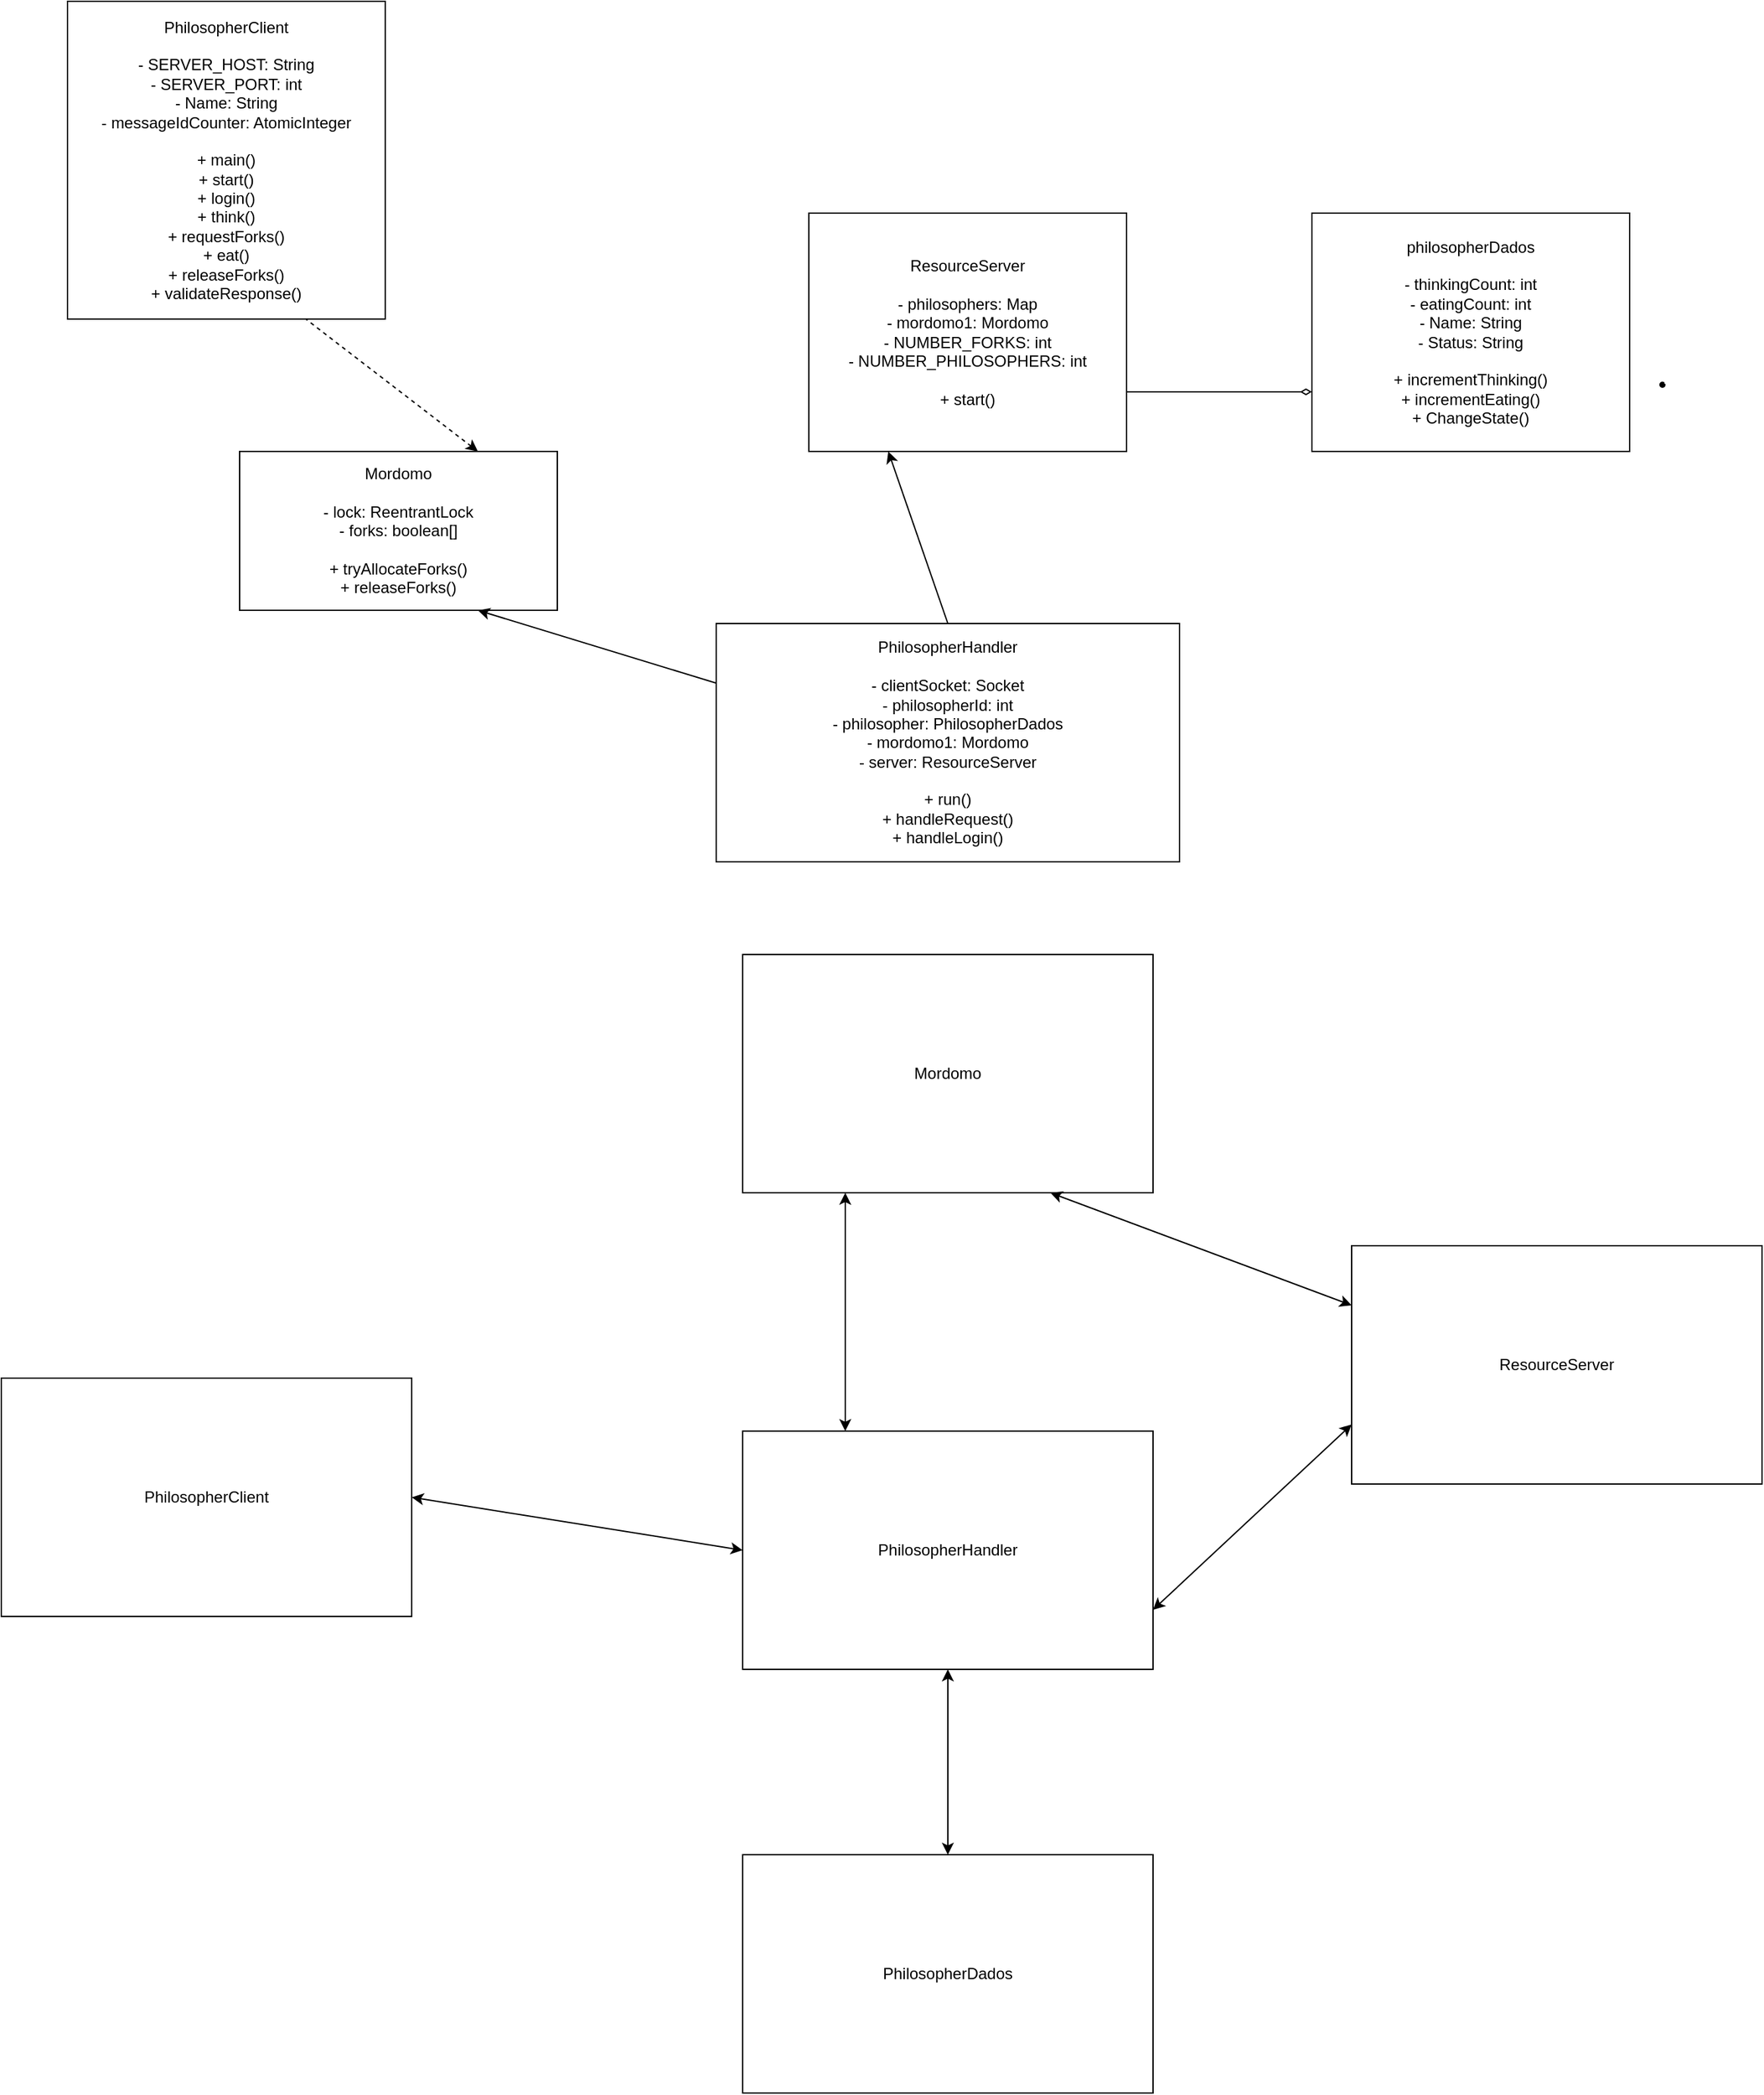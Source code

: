 <mxfile>
    <diagram name="Class Diagram" id="P8TnRnfwK6Q5_NeXzWug">
        <mxGraphModel dx="3625" dy="940" grid="1" gridSize="10" guides="1" tooltips="1" connect="1" arrows="1" fold="1" page="1" pageScale="1" pageWidth="800" pageHeight="600" math="0" shadow="0">
            <root>
                <mxCell id="0"/>
                <mxCell id="1" parent="0"/>
                <mxCell id="2" value="PhilosopherClient&#10;&#10;- SERVER_HOST: String&#10;- SERVER_PORT: int&#10;- Name: String&#10;- messageIdCounter: AtomicInteger&#10;&#10;+ main()&#10;+ start()&#10;+ login()&#10;+ think()&#10;+ requestForks()&#10;+ eat()&#10;+ releaseForks()&#10;+ validateResponse()" style="shape=rectangle;whiteSpace=wrap;html=1;" parent="1" vertex="1">
                    <mxGeometry x="-790" y="40" width="240" height="240" as="geometry"/>
                </mxCell>
                <mxCell id="3" value="philosopherDados&#10;&#10;- thinkingCount: int&#10;- eatingCount: int&#10;- Name: String&#10;- Status: String&#10;&#10;+ incrementThinking()&#10;+ incrementEating()&#10;+ ChangeState()" style="shape=rectangle;whiteSpace=wrap;html=1;" parent="1" vertex="1">
                    <mxGeometry x="150" y="200" width="240" height="180" as="geometry"/>
                </mxCell>
                <mxCell id="4" value="Mordomo&#10;&#10;- lock: ReentrantLock&#10;- forks: boolean[]&#10;&#10;+ tryAllocateForks()&#10;+ releaseForks()" style="shape=rectangle;whiteSpace=wrap;html=1;" parent="1" vertex="1">
                    <mxGeometry x="-660" y="380" width="240" height="120" as="geometry"/>
                </mxCell>
                <mxCell id="5" value="ResourceServer&#10;&#10;- philosophers: Map&lt;int, philosopherDados&gt;&#10;- mordomo1: Mordomo&#10;- NUMBER_FORKS: int&#10;- NUMBER_PHILOSOPHERS: int&#10;&#10;+ start()" style="shape=rectangle;whiteSpace=wrap;html=1;" parent="1" vertex="1">
                    <mxGeometry x="-230" y="200" width="240" height="180" as="geometry"/>
                </mxCell>
                <mxCell id="9" value="PhilosopherHandler&lt;br&gt;&lt;br&gt;&lt;span class=&quot;hljs-deletion&quot;&gt;- clientSocket: Socket&lt;/span&gt;&lt;br&gt;&lt;span class=&quot;hljs-deletion&quot;&gt;- philosopherId: int&lt;/span&gt;&lt;br&gt;&lt;span class=&quot;hljs-deletion&quot;&gt;- philosopher: PhilosopherDados&lt;/span&gt;&lt;br&gt;&lt;span class=&quot;hljs-deletion&quot;&gt;- mordomo1: Mordomo&lt;/span&gt;&lt;br&gt;&lt;span class=&quot;hljs-deletion&quot;&gt;- server: ResourceServer&lt;br&gt;&lt;/span&gt;&lt;br&gt;+ run()&lt;br&gt;+ handleRequest()&lt;br&gt;+ handleLogin()" style="shape=rectangle;whiteSpace=wrap;html=1;" parent="1" vertex="1">
                    <mxGeometry x="-300" y="510" width="350" height="180" as="geometry"/>
                </mxCell>
                <mxCell id="10" value="" style="endArrow=classic;html=1;entryX=0.75;entryY=1;entryDx=0;entryDy=0;exitX=0;exitY=0.25;exitDx=0;exitDy=0;" parent="1" source="9" target="4" edge="1">
                    <mxGeometry width="50" height="50" relative="1" as="geometry">
                        <mxPoint x="510" y="440" as="sourcePoint"/>
                        <mxPoint x="560" y="390" as="targetPoint"/>
                    </mxGeometry>
                </mxCell>
                <mxCell id="11" value="" style="endArrow=classic;html=1;entryX=0.25;entryY=1;entryDx=0;entryDy=0;exitX=0.5;exitY=0;exitDx=0;exitDy=0;" parent="1" source="9" target="5" edge="1">
                    <mxGeometry width="50" height="50" relative="1" as="geometry">
                        <mxPoint x="370" y="585" as="sourcePoint"/>
                        <mxPoint x="290" y="480" as="targetPoint"/>
                    </mxGeometry>
                </mxCell>
                <mxCell id="12" value="" style="endArrow=none;dashed=1;html=1;exitX=0.75;exitY=0;exitDx=0;exitDy=0;entryX=0.75;entryY=1;entryDx=0;entryDy=0;startArrow=classic;startFill=1;" parent="1" source="4" target="2" edge="1">
                    <mxGeometry width="50" height="50" relative="1" as="geometry">
                        <mxPoint x="510" y="440" as="sourcePoint"/>
                        <mxPoint x="560" y="390" as="targetPoint"/>
                    </mxGeometry>
                </mxCell>
                <mxCell id="14" value="" style="endArrow=none;html=1;exitX=0;exitY=0.75;exitDx=0;exitDy=0;startArrow=diamondThin;startFill=0;entryX=1;entryY=0.75;entryDx=0;entryDy=0;" parent="1" source="3" target="5" edge="1">
                    <mxGeometry width="50" height="50" relative="1" as="geometry">
                        <mxPoint x="390" y="240" as="sourcePoint"/>
                        <mxPoint x="-170" y="200" as="targetPoint"/>
                    </mxGeometry>
                </mxCell>
                <mxCell id="15" value="" style="shape=stencil(fZJLbsMwDERPo+1AIvVdp+k9AsSphbp24Lj53L52taiZ1NpRFJ80JEfx7tIezo0ifZnG4bO55ePUKn5TRLlvmzFPc6R4r3h3GsbmYxy++2M5nw9L5RJ9DdflhXvhUoSzC0X6UTJs4ek3816ALvcrwGgNrQXhIgJvE2kGkgCiRnDbQDDQQQDJwVcAG8AkgJXKfwmyIC+/IERT0QQTRX1w1aZfh0TwodICWOqhiFRbQwI52QBSRb81INlAfUDegeXSDKzfro8eWuoxjCSAOfhz4Sl3XTHx+v7ZtXOqOJ73Pw==);lineShape=1;" parent="1" vertex="1">
                    <mxGeometry x="412.928" y="327.756" width="3.716" height="3.716" as="geometry"/>
                </mxCell>
                <mxCell id="19" value="ResourceServer" style="rounded=0;whiteSpace=wrap;html=1;" vertex="1" parent="1">
                    <mxGeometry x="180" y="980" width="310" height="180" as="geometry"/>
                </mxCell>
                <mxCell id="21" value="PhilosopherHandler" style="rounded=0;whiteSpace=wrap;html=1;" vertex="1" parent="1">
                    <mxGeometry x="-280" y="1120" width="310" height="180" as="geometry"/>
                </mxCell>
                <mxCell id="22" value="Mordomo" style="rounded=0;whiteSpace=wrap;html=1;" vertex="1" parent="1">
                    <mxGeometry x="-280" y="760" width="310" height="180" as="geometry"/>
                </mxCell>
                <mxCell id="23" value="PhilosopherClient" style="rounded=0;whiteSpace=wrap;html=1;" vertex="1" parent="1">
                    <mxGeometry x="-840" y="1080" width="310" height="180" as="geometry"/>
                </mxCell>
                <mxCell id="24" value="PhilosopherDados" style="rounded=0;whiteSpace=wrap;html=1;" vertex="1" parent="1">
                    <mxGeometry x="-280" y="1440" width="310" height="180" as="geometry"/>
                </mxCell>
                <mxCell id="25" value="" style="endArrow=classic;startArrow=classic;html=1;exitX=0.75;exitY=1;exitDx=0;exitDy=0;entryX=0;entryY=0.25;entryDx=0;entryDy=0;" edge="1" parent="1" source="22" target="19">
                    <mxGeometry width="50" height="50" relative="1" as="geometry">
                        <mxPoint x="370" y="1230" as="sourcePoint"/>
                        <mxPoint x="420" y="1180" as="targetPoint"/>
                    </mxGeometry>
                </mxCell>
                <mxCell id="26" value="" style="endArrow=classic;startArrow=classic;html=1;exitX=1;exitY=0.75;exitDx=0;exitDy=0;entryX=0;entryY=0.75;entryDx=0;entryDy=0;" edge="1" parent="1" source="21" target="19">
                    <mxGeometry width="50" height="50" relative="1" as="geometry">
                        <mxPoint x="302.5" y="980" as="sourcePoint"/>
                        <mxPoint x="455" y="1175" as="targetPoint"/>
                    </mxGeometry>
                </mxCell>
                <mxCell id="27" value="" style="endArrow=classic;startArrow=classic;html=1;exitX=0.5;exitY=1;exitDx=0;exitDy=0;" edge="1" parent="1" source="21" target="24">
                    <mxGeometry width="50" height="50" relative="1" as="geometry">
                        <mxPoint x="312.5" y="990" as="sourcePoint"/>
                        <mxPoint x="465" y="1185" as="targetPoint"/>
                    </mxGeometry>
                </mxCell>
                <mxCell id="28" value="" style="endArrow=classic;startArrow=classic;html=1;exitX=0;exitY=0.5;exitDx=0;exitDy=0;entryX=1;entryY=0.5;entryDx=0;entryDy=0;" edge="1" parent="1" source="21" target="23">
                    <mxGeometry width="50" height="50" relative="1" as="geometry">
                        <mxPoint x="322.5" y="1000" as="sourcePoint"/>
                        <mxPoint x="475" y="1195" as="targetPoint"/>
                    </mxGeometry>
                </mxCell>
                <mxCell id="29" value="" style="endArrow=classic;startArrow=classic;html=1;exitX=0.25;exitY=0;exitDx=0;exitDy=0;entryX=0.25;entryY=1;entryDx=0;entryDy=0;" edge="1" parent="1" source="21" target="22">
                    <mxGeometry width="50" height="50" relative="1" as="geometry">
                        <mxPoint x="332.5" y="1010" as="sourcePoint"/>
                        <mxPoint x="485" y="1205" as="targetPoint"/>
                    </mxGeometry>
                </mxCell>
            </root>
        </mxGraphModel>
    </diagram>
</mxfile>